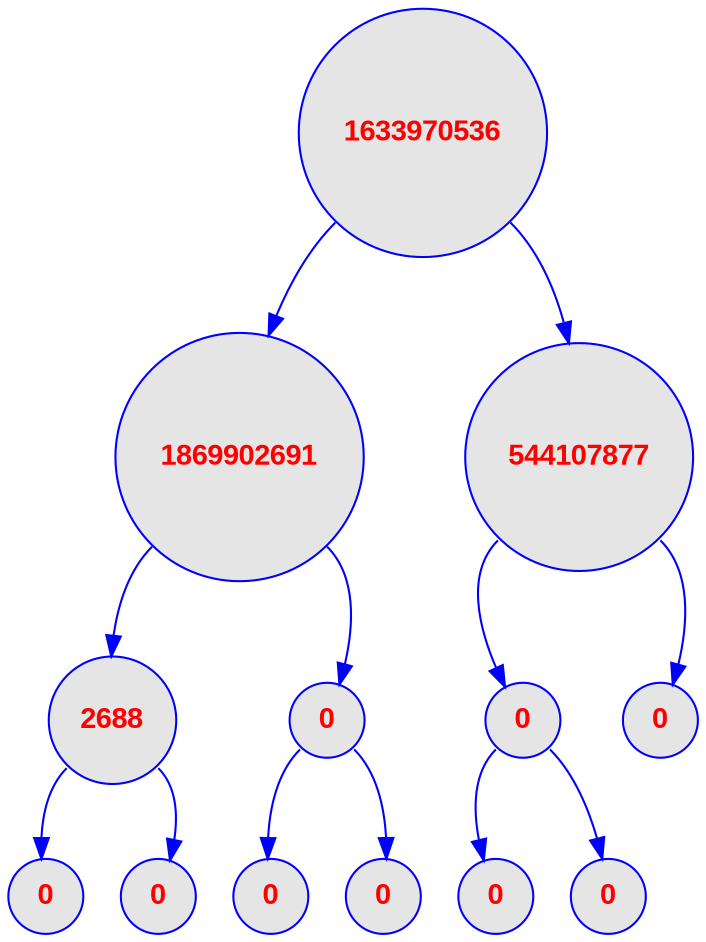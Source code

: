 digraph root {
	node [
		fontname  = "Arial bold" 
		fontsize  = "14"
		fontcolor = "red"
		style     = "rounded, filled"
		shape     = "circle"
		fillcolor = "grey90"
		color     = "blue"
		width     = "0.5"
	]

	edge [
		color     = "blue"
	]

	0 [label = "1633970536"];
	0 [label = "1633970536"];
	0:sw -> 1;
	1 [label = "1869902691"];
	1 [label = "1869902691"];
	1:sw -> 3;
	3 [label = "2688"];
	3 [label = "2688"];
	3:sw -> 7;
	7 [label = "0"];
	3:se -> 8;
	8 [label = "0"];
	1:se -> 4;
	4 [label = "0"];
	4 [label = "0"];
	4:sw -> 9;
	9 [label = "0"];
	4:se -> 10;
	10 [label = "0"];
	0:se -> 2;
	2 [label = "544107877"];
	2 [label = "544107877"];
	2:sw -> 5;
	5 [label = "0"];
	5 [label = "0"];
	5:sw -> 11;
	11 [label = "0"];
	5:se -> 12;
	12 [label = "0"];
	2:se -> 6;
	6 [label = "0"];
}
